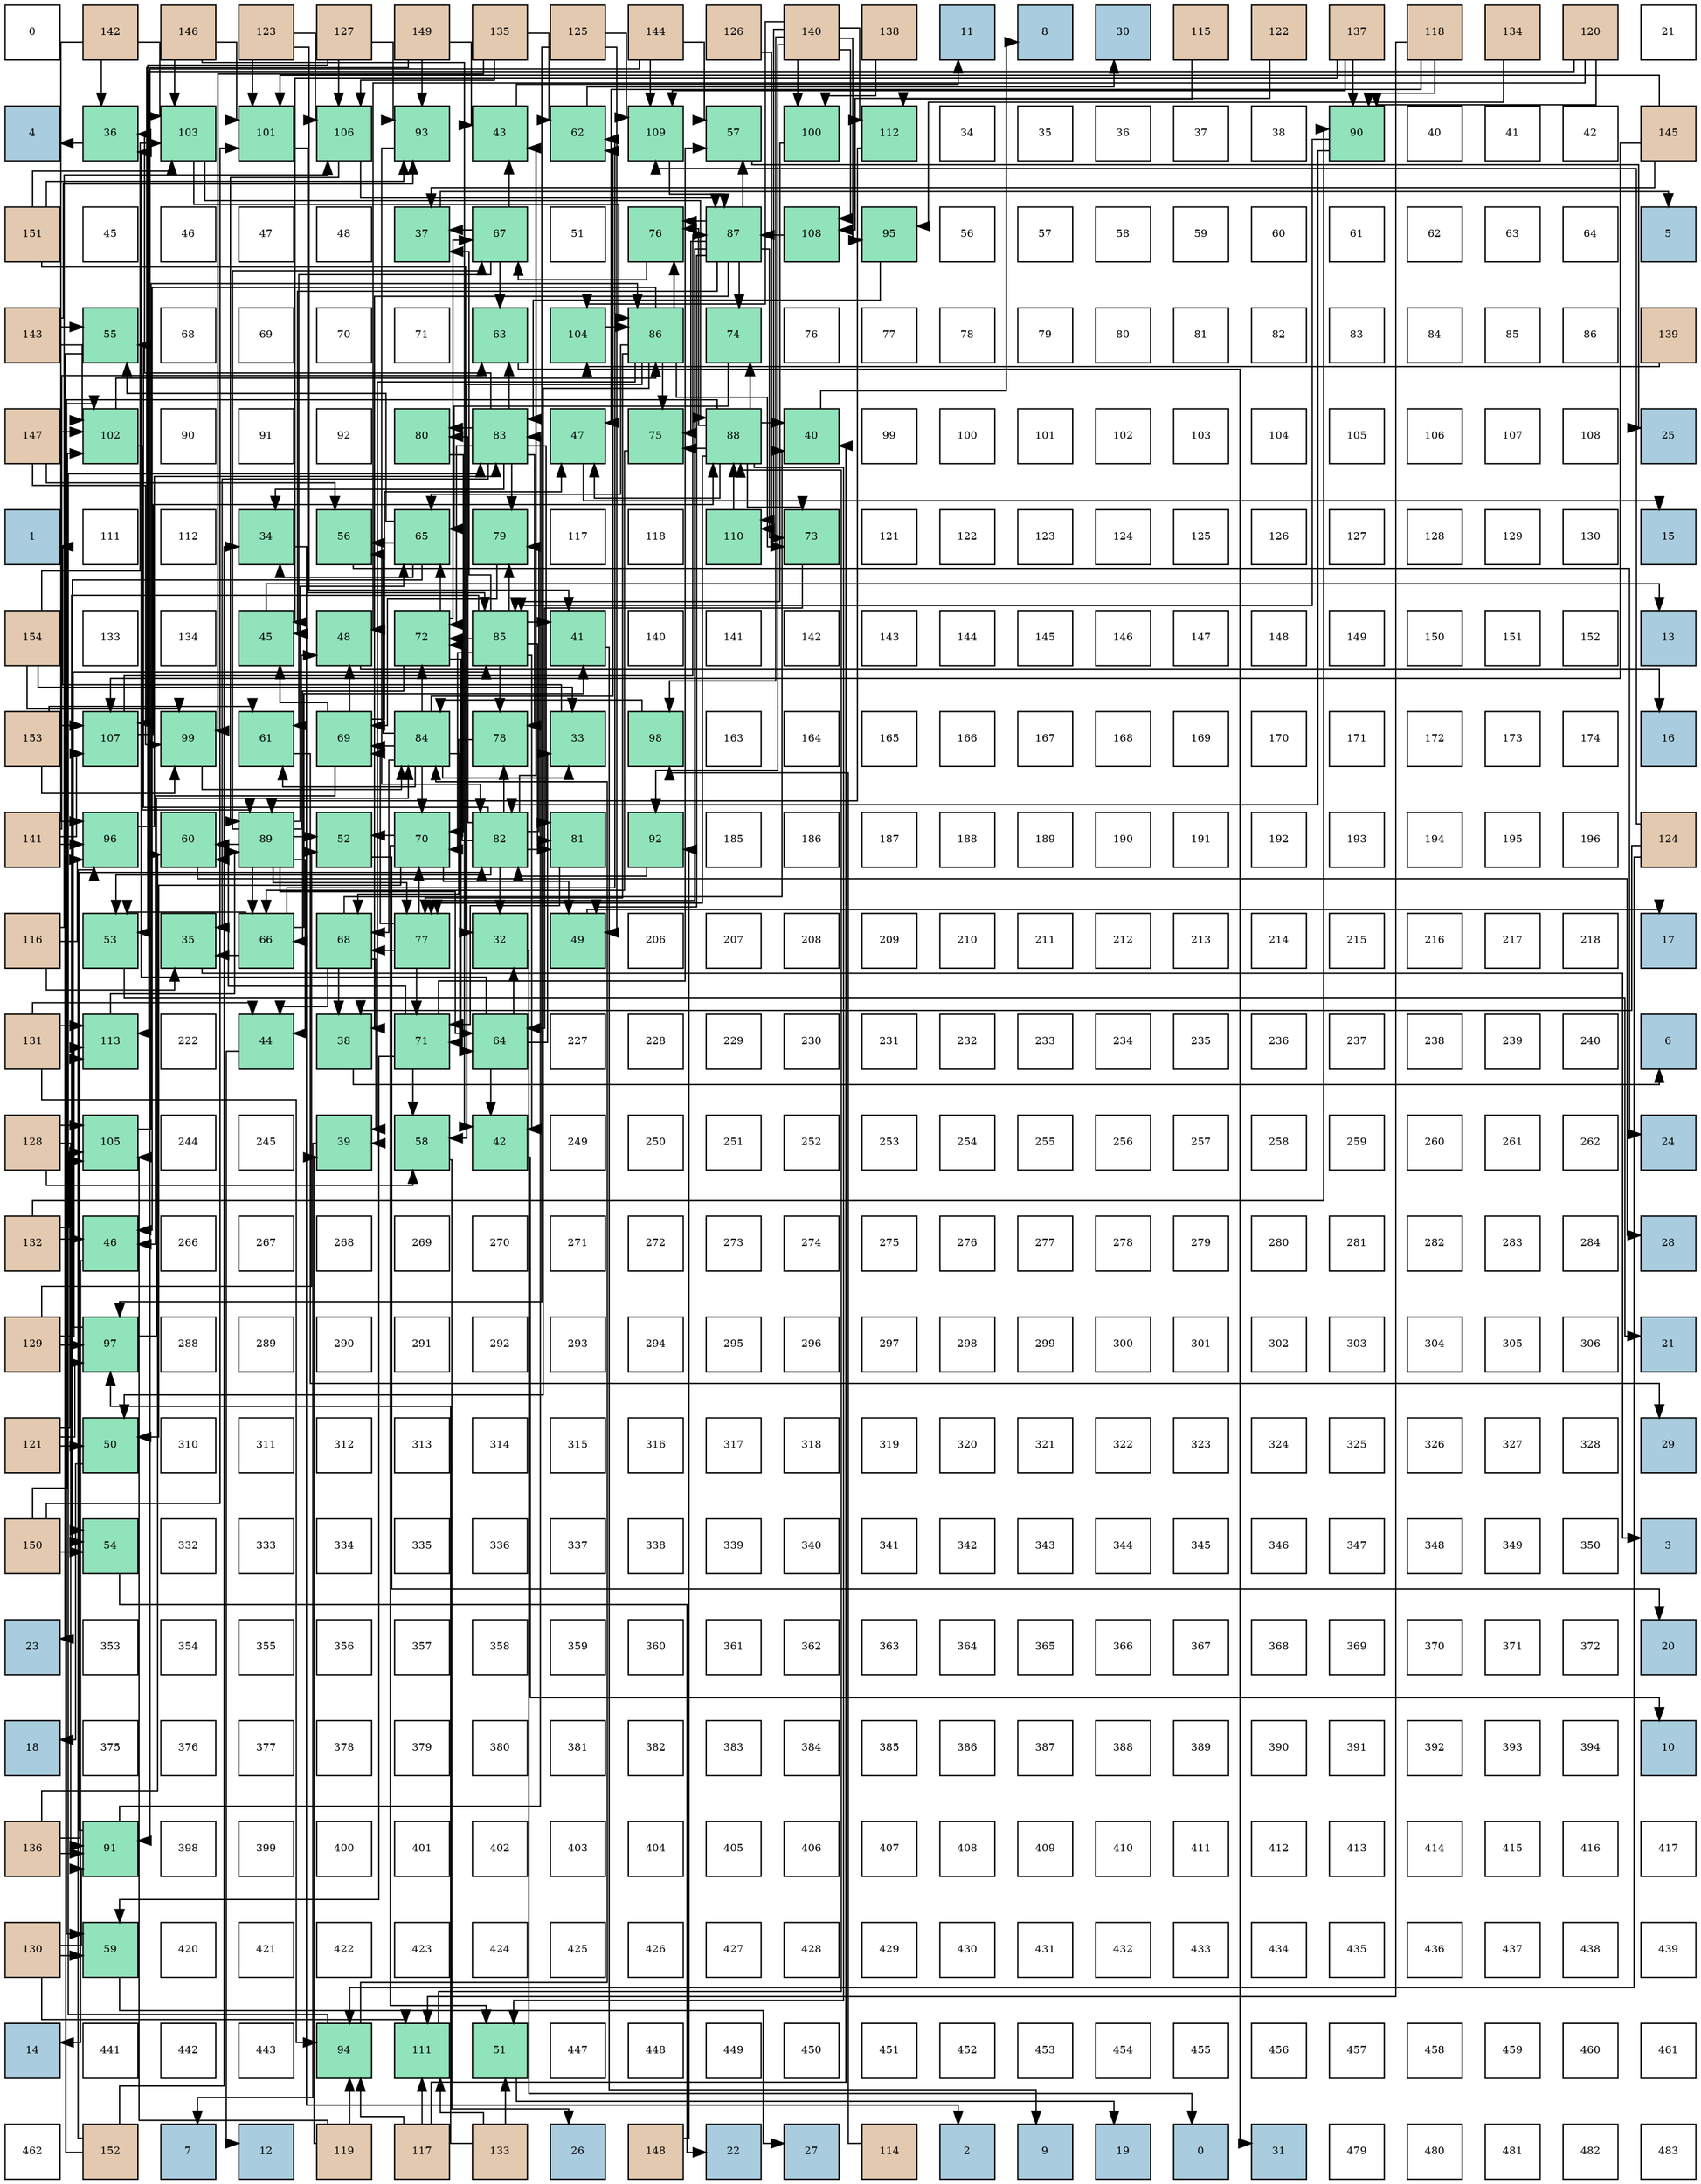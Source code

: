 digraph layout{
 rankdir=TB;
 splines=ortho;
 node [style=filled shape=square fixedsize=true width=0.6];
0[label="0", fontsize=8, fillcolor="#ffffff"];
1[label="142", fontsize=8, fillcolor="#e3c9af"];
2[label="146", fontsize=8, fillcolor="#e3c9af"];
3[label="123", fontsize=8, fillcolor="#e3c9af"];
4[label="127", fontsize=8, fillcolor="#e3c9af"];
5[label="149", fontsize=8, fillcolor="#e3c9af"];
6[label="135", fontsize=8, fillcolor="#e3c9af"];
7[label="125", fontsize=8, fillcolor="#e3c9af"];
8[label="144", fontsize=8, fillcolor="#e3c9af"];
9[label="126", fontsize=8, fillcolor="#e3c9af"];
10[label="140", fontsize=8, fillcolor="#e3c9af"];
11[label="138", fontsize=8, fillcolor="#e3c9af"];
12[label="11", fontsize=8, fillcolor="#a9ccde"];
13[label="8", fontsize=8, fillcolor="#a9ccde"];
14[label="30", fontsize=8, fillcolor="#a9ccde"];
15[label="115", fontsize=8, fillcolor="#e3c9af"];
16[label="122", fontsize=8, fillcolor="#e3c9af"];
17[label="137", fontsize=8, fillcolor="#e3c9af"];
18[label="118", fontsize=8, fillcolor="#e3c9af"];
19[label="134", fontsize=8, fillcolor="#e3c9af"];
20[label="120", fontsize=8, fillcolor="#e3c9af"];
21[label="21", fontsize=8, fillcolor="#ffffff"];
22[label="4", fontsize=8, fillcolor="#a9ccde"];
23[label="36", fontsize=8, fillcolor="#91e3bb"];
24[label="103", fontsize=8, fillcolor="#91e3bb"];
25[label="101", fontsize=8, fillcolor="#91e3bb"];
26[label="106", fontsize=8, fillcolor="#91e3bb"];
27[label="93", fontsize=8, fillcolor="#91e3bb"];
28[label="43", fontsize=8, fillcolor="#91e3bb"];
29[label="62", fontsize=8, fillcolor="#91e3bb"];
30[label="109", fontsize=8, fillcolor="#91e3bb"];
31[label="57", fontsize=8, fillcolor="#91e3bb"];
32[label="100", fontsize=8, fillcolor="#91e3bb"];
33[label="112", fontsize=8, fillcolor="#91e3bb"];
34[label="34", fontsize=8, fillcolor="#ffffff"];
35[label="35", fontsize=8, fillcolor="#ffffff"];
36[label="36", fontsize=8, fillcolor="#ffffff"];
37[label="37", fontsize=8, fillcolor="#ffffff"];
38[label="38", fontsize=8, fillcolor="#ffffff"];
39[label="90", fontsize=8, fillcolor="#91e3bb"];
40[label="40", fontsize=8, fillcolor="#ffffff"];
41[label="41", fontsize=8, fillcolor="#ffffff"];
42[label="42", fontsize=8, fillcolor="#ffffff"];
43[label="145", fontsize=8, fillcolor="#e3c9af"];
44[label="151", fontsize=8, fillcolor="#e3c9af"];
45[label="45", fontsize=8, fillcolor="#ffffff"];
46[label="46", fontsize=8, fillcolor="#ffffff"];
47[label="47", fontsize=8, fillcolor="#ffffff"];
48[label="48", fontsize=8, fillcolor="#ffffff"];
49[label="37", fontsize=8, fillcolor="#91e3bb"];
50[label="67", fontsize=8, fillcolor="#91e3bb"];
51[label="51", fontsize=8, fillcolor="#ffffff"];
52[label="76", fontsize=8, fillcolor="#91e3bb"];
53[label="87", fontsize=8, fillcolor="#91e3bb"];
54[label="108", fontsize=8, fillcolor="#91e3bb"];
55[label="95", fontsize=8, fillcolor="#91e3bb"];
56[label="56", fontsize=8, fillcolor="#ffffff"];
57[label="57", fontsize=8, fillcolor="#ffffff"];
58[label="58", fontsize=8, fillcolor="#ffffff"];
59[label="59", fontsize=8, fillcolor="#ffffff"];
60[label="60", fontsize=8, fillcolor="#ffffff"];
61[label="61", fontsize=8, fillcolor="#ffffff"];
62[label="62", fontsize=8, fillcolor="#ffffff"];
63[label="63", fontsize=8, fillcolor="#ffffff"];
64[label="64", fontsize=8, fillcolor="#ffffff"];
65[label="5", fontsize=8, fillcolor="#a9ccde"];
66[label="143", fontsize=8, fillcolor="#e3c9af"];
67[label="55", fontsize=8, fillcolor="#91e3bb"];
68[label="68", fontsize=8, fillcolor="#ffffff"];
69[label="69", fontsize=8, fillcolor="#ffffff"];
70[label="70", fontsize=8, fillcolor="#ffffff"];
71[label="71", fontsize=8, fillcolor="#ffffff"];
72[label="63", fontsize=8, fillcolor="#91e3bb"];
73[label="104", fontsize=8, fillcolor="#91e3bb"];
74[label="86", fontsize=8, fillcolor="#91e3bb"];
75[label="74", fontsize=8, fillcolor="#91e3bb"];
76[label="76", fontsize=8, fillcolor="#ffffff"];
77[label="77", fontsize=8, fillcolor="#ffffff"];
78[label="78", fontsize=8, fillcolor="#ffffff"];
79[label="79", fontsize=8, fillcolor="#ffffff"];
80[label="80", fontsize=8, fillcolor="#ffffff"];
81[label="81", fontsize=8, fillcolor="#ffffff"];
82[label="82", fontsize=8, fillcolor="#ffffff"];
83[label="83", fontsize=8, fillcolor="#ffffff"];
84[label="84", fontsize=8, fillcolor="#ffffff"];
85[label="85", fontsize=8, fillcolor="#ffffff"];
86[label="86", fontsize=8, fillcolor="#ffffff"];
87[label="139", fontsize=8, fillcolor="#e3c9af"];
88[label="147", fontsize=8, fillcolor="#e3c9af"];
89[label="102", fontsize=8, fillcolor="#91e3bb"];
90[label="90", fontsize=8, fillcolor="#ffffff"];
91[label="91", fontsize=8, fillcolor="#ffffff"];
92[label="92", fontsize=8, fillcolor="#ffffff"];
93[label="80", fontsize=8, fillcolor="#91e3bb"];
94[label="83", fontsize=8, fillcolor="#91e3bb"];
95[label="47", fontsize=8, fillcolor="#91e3bb"];
96[label="75", fontsize=8, fillcolor="#91e3bb"];
97[label="88", fontsize=8, fillcolor="#91e3bb"];
98[label="40", fontsize=8, fillcolor="#91e3bb"];
99[label="99", fontsize=8, fillcolor="#ffffff"];
100[label="100", fontsize=8, fillcolor="#ffffff"];
101[label="101", fontsize=8, fillcolor="#ffffff"];
102[label="102", fontsize=8, fillcolor="#ffffff"];
103[label="103", fontsize=8, fillcolor="#ffffff"];
104[label="104", fontsize=8, fillcolor="#ffffff"];
105[label="105", fontsize=8, fillcolor="#ffffff"];
106[label="106", fontsize=8, fillcolor="#ffffff"];
107[label="107", fontsize=8, fillcolor="#ffffff"];
108[label="108", fontsize=8, fillcolor="#ffffff"];
109[label="25", fontsize=8, fillcolor="#a9ccde"];
110[label="1", fontsize=8, fillcolor="#a9ccde"];
111[label="111", fontsize=8, fillcolor="#ffffff"];
112[label="112", fontsize=8, fillcolor="#ffffff"];
113[label="34", fontsize=8, fillcolor="#91e3bb"];
114[label="56", fontsize=8, fillcolor="#91e3bb"];
115[label="65", fontsize=8, fillcolor="#91e3bb"];
116[label="79", fontsize=8, fillcolor="#91e3bb"];
117[label="117", fontsize=8, fillcolor="#ffffff"];
118[label="118", fontsize=8, fillcolor="#ffffff"];
119[label="110", fontsize=8, fillcolor="#91e3bb"];
120[label="73", fontsize=8, fillcolor="#91e3bb"];
121[label="121", fontsize=8, fillcolor="#ffffff"];
122[label="122", fontsize=8, fillcolor="#ffffff"];
123[label="123", fontsize=8, fillcolor="#ffffff"];
124[label="124", fontsize=8, fillcolor="#ffffff"];
125[label="125", fontsize=8, fillcolor="#ffffff"];
126[label="126", fontsize=8, fillcolor="#ffffff"];
127[label="127", fontsize=8, fillcolor="#ffffff"];
128[label="128", fontsize=8, fillcolor="#ffffff"];
129[label="129", fontsize=8, fillcolor="#ffffff"];
130[label="130", fontsize=8, fillcolor="#ffffff"];
131[label="15", fontsize=8, fillcolor="#a9ccde"];
132[label="154", fontsize=8, fillcolor="#e3c9af"];
133[label="133", fontsize=8, fillcolor="#ffffff"];
134[label="134", fontsize=8, fillcolor="#ffffff"];
135[label="45", fontsize=8, fillcolor="#91e3bb"];
136[label="48", fontsize=8, fillcolor="#91e3bb"];
137[label="72", fontsize=8, fillcolor="#91e3bb"];
138[label="85", fontsize=8, fillcolor="#91e3bb"];
139[label="41", fontsize=8, fillcolor="#91e3bb"];
140[label="140", fontsize=8, fillcolor="#ffffff"];
141[label="141", fontsize=8, fillcolor="#ffffff"];
142[label="142", fontsize=8, fillcolor="#ffffff"];
143[label="143", fontsize=8, fillcolor="#ffffff"];
144[label="144", fontsize=8, fillcolor="#ffffff"];
145[label="145", fontsize=8, fillcolor="#ffffff"];
146[label="146", fontsize=8, fillcolor="#ffffff"];
147[label="147", fontsize=8, fillcolor="#ffffff"];
148[label="148", fontsize=8, fillcolor="#ffffff"];
149[label="149", fontsize=8, fillcolor="#ffffff"];
150[label="150", fontsize=8, fillcolor="#ffffff"];
151[label="151", fontsize=8, fillcolor="#ffffff"];
152[label="152", fontsize=8, fillcolor="#ffffff"];
153[label="13", fontsize=8, fillcolor="#a9ccde"];
154[label="153", fontsize=8, fillcolor="#e3c9af"];
155[label="107", fontsize=8, fillcolor="#91e3bb"];
156[label="99", fontsize=8, fillcolor="#91e3bb"];
157[label="61", fontsize=8, fillcolor="#91e3bb"];
158[label="69", fontsize=8, fillcolor="#91e3bb"];
159[label="84", fontsize=8, fillcolor="#91e3bb"];
160[label="78", fontsize=8, fillcolor="#91e3bb"];
161[label="33", fontsize=8, fillcolor="#91e3bb"];
162[label="98", fontsize=8, fillcolor="#91e3bb"];
163[label="163", fontsize=8, fillcolor="#ffffff"];
164[label="164", fontsize=8, fillcolor="#ffffff"];
165[label="165", fontsize=8, fillcolor="#ffffff"];
166[label="166", fontsize=8, fillcolor="#ffffff"];
167[label="167", fontsize=8, fillcolor="#ffffff"];
168[label="168", fontsize=8, fillcolor="#ffffff"];
169[label="169", fontsize=8, fillcolor="#ffffff"];
170[label="170", fontsize=8, fillcolor="#ffffff"];
171[label="171", fontsize=8, fillcolor="#ffffff"];
172[label="172", fontsize=8, fillcolor="#ffffff"];
173[label="173", fontsize=8, fillcolor="#ffffff"];
174[label="174", fontsize=8, fillcolor="#ffffff"];
175[label="16", fontsize=8, fillcolor="#a9ccde"];
176[label="141", fontsize=8, fillcolor="#e3c9af"];
177[label="96", fontsize=8, fillcolor="#91e3bb"];
178[label="60", fontsize=8, fillcolor="#91e3bb"];
179[label="89", fontsize=8, fillcolor="#91e3bb"];
180[label="52", fontsize=8, fillcolor="#91e3bb"];
181[label="70", fontsize=8, fillcolor="#91e3bb"];
182[label="82", fontsize=8, fillcolor="#91e3bb"];
183[label="81", fontsize=8, fillcolor="#91e3bb"];
184[label="92", fontsize=8, fillcolor="#91e3bb"];
185[label="185", fontsize=8, fillcolor="#ffffff"];
186[label="186", fontsize=8, fillcolor="#ffffff"];
187[label="187", fontsize=8, fillcolor="#ffffff"];
188[label="188", fontsize=8, fillcolor="#ffffff"];
189[label="189", fontsize=8, fillcolor="#ffffff"];
190[label="190", fontsize=8, fillcolor="#ffffff"];
191[label="191", fontsize=8, fillcolor="#ffffff"];
192[label="192", fontsize=8, fillcolor="#ffffff"];
193[label="193", fontsize=8, fillcolor="#ffffff"];
194[label="194", fontsize=8, fillcolor="#ffffff"];
195[label="195", fontsize=8, fillcolor="#ffffff"];
196[label="196", fontsize=8, fillcolor="#ffffff"];
197[label="124", fontsize=8, fillcolor="#e3c9af"];
198[label="116", fontsize=8, fillcolor="#e3c9af"];
199[label="53", fontsize=8, fillcolor="#91e3bb"];
200[label="35", fontsize=8, fillcolor="#91e3bb"];
201[label="66", fontsize=8, fillcolor="#91e3bb"];
202[label="68", fontsize=8, fillcolor="#91e3bb"];
203[label="77", fontsize=8, fillcolor="#91e3bb"];
204[label="32", fontsize=8, fillcolor="#91e3bb"];
205[label="49", fontsize=8, fillcolor="#91e3bb"];
206[label="206", fontsize=8, fillcolor="#ffffff"];
207[label="207", fontsize=8, fillcolor="#ffffff"];
208[label="208", fontsize=8, fillcolor="#ffffff"];
209[label="209", fontsize=8, fillcolor="#ffffff"];
210[label="210", fontsize=8, fillcolor="#ffffff"];
211[label="211", fontsize=8, fillcolor="#ffffff"];
212[label="212", fontsize=8, fillcolor="#ffffff"];
213[label="213", fontsize=8, fillcolor="#ffffff"];
214[label="214", fontsize=8, fillcolor="#ffffff"];
215[label="215", fontsize=8, fillcolor="#ffffff"];
216[label="216", fontsize=8, fillcolor="#ffffff"];
217[label="217", fontsize=8, fillcolor="#ffffff"];
218[label="218", fontsize=8, fillcolor="#ffffff"];
219[label="17", fontsize=8, fillcolor="#a9ccde"];
220[label="131", fontsize=8, fillcolor="#e3c9af"];
221[label="113", fontsize=8, fillcolor="#91e3bb"];
222[label="222", fontsize=8, fillcolor="#ffffff"];
223[label="44", fontsize=8, fillcolor="#91e3bb"];
224[label="38", fontsize=8, fillcolor="#91e3bb"];
225[label="71", fontsize=8, fillcolor="#91e3bb"];
226[label="64", fontsize=8, fillcolor="#91e3bb"];
227[label="227", fontsize=8, fillcolor="#ffffff"];
228[label="228", fontsize=8, fillcolor="#ffffff"];
229[label="229", fontsize=8, fillcolor="#ffffff"];
230[label="230", fontsize=8, fillcolor="#ffffff"];
231[label="231", fontsize=8, fillcolor="#ffffff"];
232[label="232", fontsize=8, fillcolor="#ffffff"];
233[label="233", fontsize=8, fillcolor="#ffffff"];
234[label="234", fontsize=8, fillcolor="#ffffff"];
235[label="235", fontsize=8, fillcolor="#ffffff"];
236[label="236", fontsize=8, fillcolor="#ffffff"];
237[label="237", fontsize=8, fillcolor="#ffffff"];
238[label="238", fontsize=8, fillcolor="#ffffff"];
239[label="239", fontsize=8, fillcolor="#ffffff"];
240[label="240", fontsize=8, fillcolor="#ffffff"];
241[label="6", fontsize=8, fillcolor="#a9ccde"];
242[label="128", fontsize=8, fillcolor="#e3c9af"];
243[label="105", fontsize=8, fillcolor="#91e3bb"];
244[label="244", fontsize=8, fillcolor="#ffffff"];
245[label="245", fontsize=8, fillcolor="#ffffff"];
246[label="39", fontsize=8, fillcolor="#91e3bb"];
247[label="58", fontsize=8, fillcolor="#91e3bb"];
248[label="42", fontsize=8, fillcolor="#91e3bb"];
249[label="249", fontsize=8, fillcolor="#ffffff"];
250[label="250", fontsize=8, fillcolor="#ffffff"];
251[label="251", fontsize=8, fillcolor="#ffffff"];
252[label="252", fontsize=8, fillcolor="#ffffff"];
253[label="253", fontsize=8, fillcolor="#ffffff"];
254[label="254", fontsize=8, fillcolor="#ffffff"];
255[label="255", fontsize=8, fillcolor="#ffffff"];
256[label="256", fontsize=8, fillcolor="#ffffff"];
257[label="257", fontsize=8, fillcolor="#ffffff"];
258[label="258", fontsize=8, fillcolor="#ffffff"];
259[label="259", fontsize=8, fillcolor="#ffffff"];
260[label="260", fontsize=8, fillcolor="#ffffff"];
261[label="261", fontsize=8, fillcolor="#ffffff"];
262[label="262", fontsize=8, fillcolor="#ffffff"];
263[label="24", fontsize=8, fillcolor="#a9ccde"];
264[label="132", fontsize=8, fillcolor="#e3c9af"];
265[label="46", fontsize=8, fillcolor="#91e3bb"];
266[label="266", fontsize=8, fillcolor="#ffffff"];
267[label="267", fontsize=8, fillcolor="#ffffff"];
268[label="268", fontsize=8, fillcolor="#ffffff"];
269[label="269", fontsize=8, fillcolor="#ffffff"];
270[label="270", fontsize=8, fillcolor="#ffffff"];
271[label="271", fontsize=8, fillcolor="#ffffff"];
272[label="272", fontsize=8, fillcolor="#ffffff"];
273[label="273", fontsize=8, fillcolor="#ffffff"];
274[label="274", fontsize=8, fillcolor="#ffffff"];
275[label="275", fontsize=8, fillcolor="#ffffff"];
276[label="276", fontsize=8, fillcolor="#ffffff"];
277[label="277", fontsize=8, fillcolor="#ffffff"];
278[label="278", fontsize=8, fillcolor="#ffffff"];
279[label="279", fontsize=8, fillcolor="#ffffff"];
280[label="280", fontsize=8, fillcolor="#ffffff"];
281[label="281", fontsize=8, fillcolor="#ffffff"];
282[label="282", fontsize=8, fillcolor="#ffffff"];
283[label="283", fontsize=8, fillcolor="#ffffff"];
284[label="284", fontsize=8, fillcolor="#ffffff"];
285[label="28", fontsize=8, fillcolor="#a9ccde"];
286[label="129", fontsize=8, fillcolor="#e3c9af"];
287[label="97", fontsize=8, fillcolor="#91e3bb"];
288[label="288", fontsize=8, fillcolor="#ffffff"];
289[label="289", fontsize=8, fillcolor="#ffffff"];
290[label="290", fontsize=8, fillcolor="#ffffff"];
291[label="291", fontsize=8, fillcolor="#ffffff"];
292[label="292", fontsize=8, fillcolor="#ffffff"];
293[label="293", fontsize=8, fillcolor="#ffffff"];
294[label="294", fontsize=8, fillcolor="#ffffff"];
295[label="295", fontsize=8, fillcolor="#ffffff"];
296[label="296", fontsize=8, fillcolor="#ffffff"];
297[label="297", fontsize=8, fillcolor="#ffffff"];
298[label="298", fontsize=8, fillcolor="#ffffff"];
299[label="299", fontsize=8, fillcolor="#ffffff"];
300[label="300", fontsize=8, fillcolor="#ffffff"];
301[label="301", fontsize=8, fillcolor="#ffffff"];
302[label="302", fontsize=8, fillcolor="#ffffff"];
303[label="303", fontsize=8, fillcolor="#ffffff"];
304[label="304", fontsize=8, fillcolor="#ffffff"];
305[label="305", fontsize=8, fillcolor="#ffffff"];
306[label="306", fontsize=8, fillcolor="#ffffff"];
307[label="21", fontsize=8, fillcolor="#a9ccde"];
308[label="121", fontsize=8, fillcolor="#e3c9af"];
309[label="50", fontsize=8, fillcolor="#91e3bb"];
310[label="310", fontsize=8, fillcolor="#ffffff"];
311[label="311", fontsize=8, fillcolor="#ffffff"];
312[label="312", fontsize=8, fillcolor="#ffffff"];
313[label="313", fontsize=8, fillcolor="#ffffff"];
314[label="314", fontsize=8, fillcolor="#ffffff"];
315[label="315", fontsize=8, fillcolor="#ffffff"];
316[label="316", fontsize=8, fillcolor="#ffffff"];
317[label="317", fontsize=8, fillcolor="#ffffff"];
318[label="318", fontsize=8, fillcolor="#ffffff"];
319[label="319", fontsize=8, fillcolor="#ffffff"];
320[label="320", fontsize=8, fillcolor="#ffffff"];
321[label="321", fontsize=8, fillcolor="#ffffff"];
322[label="322", fontsize=8, fillcolor="#ffffff"];
323[label="323", fontsize=8, fillcolor="#ffffff"];
324[label="324", fontsize=8, fillcolor="#ffffff"];
325[label="325", fontsize=8, fillcolor="#ffffff"];
326[label="326", fontsize=8, fillcolor="#ffffff"];
327[label="327", fontsize=8, fillcolor="#ffffff"];
328[label="328", fontsize=8, fillcolor="#ffffff"];
329[label="29", fontsize=8, fillcolor="#a9ccde"];
330[label="150", fontsize=8, fillcolor="#e3c9af"];
331[label="54", fontsize=8, fillcolor="#91e3bb"];
332[label="332", fontsize=8, fillcolor="#ffffff"];
333[label="333", fontsize=8, fillcolor="#ffffff"];
334[label="334", fontsize=8, fillcolor="#ffffff"];
335[label="335", fontsize=8, fillcolor="#ffffff"];
336[label="336", fontsize=8, fillcolor="#ffffff"];
337[label="337", fontsize=8, fillcolor="#ffffff"];
338[label="338", fontsize=8, fillcolor="#ffffff"];
339[label="339", fontsize=8, fillcolor="#ffffff"];
340[label="340", fontsize=8, fillcolor="#ffffff"];
341[label="341", fontsize=8, fillcolor="#ffffff"];
342[label="342", fontsize=8, fillcolor="#ffffff"];
343[label="343", fontsize=8, fillcolor="#ffffff"];
344[label="344", fontsize=8, fillcolor="#ffffff"];
345[label="345", fontsize=8, fillcolor="#ffffff"];
346[label="346", fontsize=8, fillcolor="#ffffff"];
347[label="347", fontsize=8, fillcolor="#ffffff"];
348[label="348", fontsize=8, fillcolor="#ffffff"];
349[label="349", fontsize=8, fillcolor="#ffffff"];
350[label="350", fontsize=8, fillcolor="#ffffff"];
351[label="3", fontsize=8, fillcolor="#a9ccde"];
352[label="23", fontsize=8, fillcolor="#a9ccde"];
353[label="353", fontsize=8, fillcolor="#ffffff"];
354[label="354", fontsize=8, fillcolor="#ffffff"];
355[label="355", fontsize=8, fillcolor="#ffffff"];
356[label="356", fontsize=8, fillcolor="#ffffff"];
357[label="357", fontsize=8, fillcolor="#ffffff"];
358[label="358", fontsize=8, fillcolor="#ffffff"];
359[label="359", fontsize=8, fillcolor="#ffffff"];
360[label="360", fontsize=8, fillcolor="#ffffff"];
361[label="361", fontsize=8, fillcolor="#ffffff"];
362[label="362", fontsize=8, fillcolor="#ffffff"];
363[label="363", fontsize=8, fillcolor="#ffffff"];
364[label="364", fontsize=8, fillcolor="#ffffff"];
365[label="365", fontsize=8, fillcolor="#ffffff"];
366[label="366", fontsize=8, fillcolor="#ffffff"];
367[label="367", fontsize=8, fillcolor="#ffffff"];
368[label="368", fontsize=8, fillcolor="#ffffff"];
369[label="369", fontsize=8, fillcolor="#ffffff"];
370[label="370", fontsize=8, fillcolor="#ffffff"];
371[label="371", fontsize=8, fillcolor="#ffffff"];
372[label="372", fontsize=8, fillcolor="#ffffff"];
373[label="20", fontsize=8, fillcolor="#a9ccde"];
374[label="18", fontsize=8, fillcolor="#a9ccde"];
375[label="375", fontsize=8, fillcolor="#ffffff"];
376[label="376", fontsize=8, fillcolor="#ffffff"];
377[label="377", fontsize=8, fillcolor="#ffffff"];
378[label="378", fontsize=8, fillcolor="#ffffff"];
379[label="379", fontsize=8, fillcolor="#ffffff"];
380[label="380", fontsize=8, fillcolor="#ffffff"];
381[label="381", fontsize=8, fillcolor="#ffffff"];
382[label="382", fontsize=8, fillcolor="#ffffff"];
383[label="383", fontsize=8, fillcolor="#ffffff"];
384[label="384", fontsize=8, fillcolor="#ffffff"];
385[label="385", fontsize=8, fillcolor="#ffffff"];
386[label="386", fontsize=8, fillcolor="#ffffff"];
387[label="387", fontsize=8, fillcolor="#ffffff"];
388[label="388", fontsize=8, fillcolor="#ffffff"];
389[label="389", fontsize=8, fillcolor="#ffffff"];
390[label="390", fontsize=8, fillcolor="#ffffff"];
391[label="391", fontsize=8, fillcolor="#ffffff"];
392[label="392", fontsize=8, fillcolor="#ffffff"];
393[label="393", fontsize=8, fillcolor="#ffffff"];
394[label="394", fontsize=8, fillcolor="#ffffff"];
395[label="10", fontsize=8, fillcolor="#a9ccde"];
396[label="136", fontsize=8, fillcolor="#e3c9af"];
397[label="91", fontsize=8, fillcolor="#91e3bb"];
398[label="398", fontsize=8, fillcolor="#ffffff"];
399[label="399", fontsize=8, fillcolor="#ffffff"];
400[label="400", fontsize=8, fillcolor="#ffffff"];
401[label="401", fontsize=8, fillcolor="#ffffff"];
402[label="402", fontsize=8, fillcolor="#ffffff"];
403[label="403", fontsize=8, fillcolor="#ffffff"];
404[label="404", fontsize=8, fillcolor="#ffffff"];
405[label="405", fontsize=8, fillcolor="#ffffff"];
406[label="406", fontsize=8, fillcolor="#ffffff"];
407[label="407", fontsize=8, fillcolor="#ffffff"];
408[label="408", fontsize=8, fillcolor="#ffffff"];
409[label="409", fontsize=8, fillcolor="#ffffff"];
410[label="410", fontsize=8, fillcolor="#ffffff"];
411[label="411", fontsize=8, fillcolor="#ffffff"];
412[label="412", fontsize=8, fillcolor="#ffffff"];
413[label="413", fontsize=8, fillcolor="#ffffff"];
414[label="414", fontsize=8, fillcolor="#ffffff"];
415[label="415", fontsize=8, fillcolor="#ffffff"];
416[label="416", fontsize=8, fillcolor="#ffffff"];
417[label="417", fontsize=8, fillcolor="#ffffff"];
418[label="130", fontsize=8, fillcolor="#e3c9af"];
419[label="59", fontsize=8, fillcolor="#91e3bb"];
420[label="420", fontsize=8, fillcolor="#ffffff"];
421[label="421", fontsize=8, fillcolor="#ffffff"];
422[label="422", fontsize=8, fillcolor="#ffffff"];
423[label="423", fontsize=8, fillcolor="#ffffff"];
424[label="424", fontsize=8, fillcolor="#ffffff"];
425[label="425", fontsize=8, fillcolor="#ffffff"];
426[label="426", fontsize=8, fillcolor="#ffffff"];
427[label="427", fontsize=8, fillcolor="#ffffff"];
428[label="428", fontsize=8, fillcolor="#ffffff"];
429[label="429", fontsize=8, fillcolor="#ffffff"];
430[label="430", fontsize=8, fillcolor="#ffffff"];
431[label="431", fontsize=8, fillcolor="#ffffff"];
432[label="432", fontsize=8, fillcolor="#ffffff"];
433[label="433", fontsize=8, fillcolor="#ffffff"];
434[label="434", fontsize=8, fillcolor="#ffffff"];
435[label="435", fontsize=8, fillcolor="#ffffff"];
436[label="436", fontsize=8, fillcolor="#ffffff"];
437[label="437", fontsize=8, fillcolor="#ffffff"];
438[label="438", fontsize=8, fillcolor="#ffffff"];
439[label="439", fontsize=8, fillcolor="#ffffff"];
440[label="14", fontsize=8, fillcolor="#a9ccde"];
441[label="441", fontsize=8, fillcolor="#ffffff"];
442[label="442", fontsize=8, fillcolor="#ffffff"];
443[label="443", fontsize=8, fillcolor="#ffffff"];
444[label="94", fontsize=8, fillcolor="#91e3bb"];
445[label="111", fontsize=8, fillcolor="#91e3bb"];
446[label="51", fontsize=8, fillcolor="#91e3bb"];
447[label="447", fontsize=8, fillcolor="#ffffff"];
448[label="448", fontsize=8, fillcolor="#ffffff"];
449[label="449", fontsize=8, fillcolor="#ffffff"];
450[label="450", fontsize=8, fillcolor="#ffffff"];
451[label="451", fontsize=8, fillcolor="#ffffff"];
452[label="452", fontsize=8, fillcolor="#ffffff"];
453[label="453", fontsize=8, fillcolor="#ffffff"];
454[label="454", fontsize=8, fillcolor="#ffffff"];
455[label="455", fontsize=8, fillcolor="#ffffff"];
456[label="456", fontsize=8, fillcolor="#ffffff"];
457[label="457", fontsize=8, fillcolor="#ffffff"];
458[label="458", fontsize=8, fillcolor="#ffffff"];
459[label="459", fontsize=8, fillcolor="#ffffff"];
460[label="460", fontsize=8, fillcolor="#ffffff"];
461[label="461", fontsize=8, fillcolor="#ffffff"];
462[label="462", fontsize=8, fillcolor="#ffffff"];
463[label="152", fontsize=8, fillcolor="#e3c9af"];
464[label="7", fontsize=8, fillcolor="#a9ccde"];
465[label="12", fontsize=8, fillcolor="#a9ccde"];
466[label="119", fontsize=8, fillcolor="#e3c9af"];
467[label="117", fontsize=8, fillcolor="#e3c9af"];
468[label="133", fontsize=8, fillcolor="#e3c9af"];
469[label="26", fontsize=8, fillcolor="#a9ccde"];
470[label="148", fontsize=8, fillcolor="#e3c9af"];
471[label="22", fontsize=8, fillcolor="#a9ccde"];
472[label="27", fontsize=8, fillcolor="#a9ccde"];
473[label="114", fontsize=8, fillcolor="#e3c9af"];
474[label="2", fontsize=8, fillcolor="#a9ccde"];
475[label="9", fontsize=8, fillcolor="#a9ccde"];
476[label="19", fontsize=8, fillcolor="#a9ccde"];
477[label="0", fontsize=8, fillcolor="#a9ccde"];
478[label="31", fontsize=8, fillcolor="#a9ccde"];
479[label="479", fontsize=8, fillcolor="#ffffff"];
480[label="480", fontsize=8, fillcolor="#ffffff"];
481[label="481", fontsize=8, fillcolor="#ffffff"];
482[label="482", fontsize=8, fillcolor="#ffffff"];
483[label="483", fontsize=8, fillcolor="#ffffff"];
edge [constraint=false, style=vis];204 -> 477;
161 -> 110;
113 -> 474;
200 -> 351;
23 -> 22;
49 -> 65;
224 -> 241;
246 -> 464;
98 -> 13;
139 -> 475;
248 -> 395;
28 -> 12;
223 -> 465;
135 -> 153;
265 -> 440;
95 -> 131;
136 -> 175;
205 -> 219;
309 -> 374;
446 -> 476;
180 -> 373;
199 -> 307;
331 -> 471;
67 -> 352;
114 -> 263;
31 -> 109;
247 -> 469;
419 -> 472;
178 -> 285;
157 -> 329;
29 -> 14;
72 -> 478;
226 -> 204;
226 -> 161;
226 -> 23;
226 -> 248;
115 -> 113;
115 -> 331;
115 -> 67;
115 -> 114;
201 -> 200;
201 -> 139;
201 -> 199;
201 -> 29;
50 -> 49;
50 -> 28;
50 -> 157;
50 -> 72;
202 -> 224;
202 -> 246;
202 -> 98;
202 -> 223;
158 -> 135;
158 -> 265;
158 -> 95;
158 -> 136;
181 -> 205;
181 -> 309;
181 -> 446;
181 -> 180;
225 -> 31;
225 -> 247;
225 -> 419;
225 -> 178;
137 -> 226;
137 -> 115;
137 -> 201;
137 -> 50;
120 -> 226;
75 -> 115;
96 -> 201;
52 -> 50;
203 -> 202;
203 -> 158;
203 -> 181;
203 -> 225;
160 -> 202;
116 -> 158;
93 -> 181;
183 -> 225;
182 -> 204;
182 -> 28;
182 -> 199;
182 -> 67;
182 -> 137;
182 -> 160;
182 -> 116;
182 -> 93;
182 -> 183;
94 -> 113;
94 -> 200;
94 -> 23;
94 -> 72;
94 -> 137;
94 -> 160;
94 -> 116;
94 -> 93;
94 -> 183;
159 -> 161;
159 -> 114;
159 -> 157;
159 -> 29;
159 -> 202;
159 -> 158;
159 -> 181;
159 -> 225;
159 -> 137;
138 -> 49;
138 -> 139;
138 -> 248;
138 -> 331;
138 -> 181;
138 -> 137;
138 -> 160;
138 -> 116;
138 -> 183;
74 -> 246;
74 -> 265;
74 -> 309;
74 -> 247;
74 -> 115;
74 -> 120;
74 -> 96;
74 -> 52;
74 -> 203;
53 -> 224;
53 -> 135;
53 -> 205;
53 -> 31;
53 -> 120;
53 -> 75;
53 -> 96;
53 -> 52;
53 -> 203;
97 -> 98;
97 -> 95;
97 -> 446;
97 -> 419;
97 -> 120;
97 -> 75;
97 -> 96;
97 -> 52;
97 -> 203;
179 -> 223;
179 -> 136;
179 -> 180;
179 -> 178;
179 -> 226;
179 -> 115;
179 -> 201;
179 -> 50;
179 -> 203;
39 -> 182;
39 -> 138;
397 -> 182;
397 -> 94;
184 -> 182;
27 -> 182;
444 -> 94;
444 -> 159;
55 -> 94;
177 -> 94;
287 -> 159;
287 -> 138;
162 -> 159;
156 -> 159;
32 -> 138;
25 -> 138;
89 -> 74;
89 -> 179;
24 -> 74;
24 -> 97;
73 -> 74;
243 -> 74;
26 -> 53;
26 -> 179;
155 -> 53;
155 -> 97;
54 -> 53;
30 -> 53;
119 -> 97;
445 -> 97;
33 -> 179;
221 -> 179;
473 -> 162;
15 -> 33;
198 -> 200;
198 -> 177;
198 -> 26;
467 -> 98;
467 -> 444;
467 -> 445;
18 -> 95;
18 -> 39;
18 -> 445;
466 -> 246;
466 -> 444;
466 -> 243;
20 -> 136;
20 -> 39;
20 -> 221;
308 -> 309;
308 -> 287;
308 -> 243;
16 -> 54;
3 -> 139;
3 -> 25;
3 -> 26;
197 -> 224;
197 -> 444;
197 -> 30;
7 -> 205;
7 -> 287;
7 -> 30;
9 -> 119;
4 -> 199;
4 -> 27;
4 -> 26;
242 -> 247;
242 -> 397;
242 -> 243;
286 -> 180;
286 -> 287;
286 -> 221;
418 -> 419;
418 -> 397;
418 -> 445;
220 -> 223;
220 -> 444;
220 -> 221;
264 -> 265;
264 -> 39;
264 -> 243;
468 -> 446;
468 -> 287;
468 -> 445;
19 -> 55;
6 -> 29;
6 -> 156;
6 -> 26;
396 -> 178;
396 -> 397;
396 -> 221;
17 -> 135;
17 -> 39;
17 -> 30;
11 -> 32;
87 -> 73;
10 -> 184;
10 -> 55;
10 -> 162;
10 -> 32;
10 -> 73;
10 -> 54;
10 -> 119;
10 -> 33;
176 -> 72;
176 -> 177;
176 -> 155;
1 -> 23;
1 -> 177;
1 -> 24;
66 -> 67;
66 -> 27;
66 -> 89;
8 -> 31;
8 -> 397;
8 -> 30;
43 -> 49;
43 -> 25;
43 -> 155;
2 -> 248;
2 -> 25;
2 -> 24;
88 -> 114;
88 -> 156;
88 -> 89;
470 -> 184;
5 -> 28;
5 -> 27;
5 -> 155;
330 -> 331;
330 -> 25;
330 -> 89;
44 -> 204;
44 -> 27;
44 -> 24;
463 -> 113;
463 -> 177;
463 -> 89;
154 -> 157;
154 -> 156;
154 -> 155;
132 -> 161;
132 -> 156;
132 -> 24;
edge [constraint=true, style=invis];
0 -> 22 -> 44 -> 66 -> 88 -> 110 -> 132 -> 154 -> 176 -> 198 -> 220 -> 242 -> 264 -> 286 -> 308 -> 330 -> 352 -> 374 -> 396 -> 418 -> 440 -> 462;
1 -> 23 -> 45 -> 67 -> 89 -> 111 -> 133 -> 155 -> 177 -> 199 -> 221 -> 243 -> 265 -> 287 -> 309 -> 331 -> 353 -> 375 -> 397 -> 419 -> 441 -> 463;
2 -> 24 -> 46 -> 68 -> 90 -> 112 -> 134 -> 156 -> 178 -> 200 -> 222 -> 244 -> 266 -> 288 -> 310 -> 332 -> 354 -> 376 -> 398 -> 420 -> 442 -> 464;
3 -> 25 -> 47 -> 69 -> 91 -> 113 -> 135 -> 157 -> 179 -> 201 -> 223 -> 245 -> 267 -> 289 -> 311 -> 333 -> 355 -> 377 -> 399 -> 421 -> 443 -> 465;
4 -> 26 -> 48 -> 70 -> 92 -> 114 -> 136 -> 158 -> 180 -> 202 -> 224 -> 246 -> 268 -> 290 -> 312 -> 334 -> 356 -> 378 -> 400 -> 422 -> 444 -> 466;
5 -> 27 -> 49 -> 71 -> 93 -> 115 -> 137 -> 159 -> 181 -> 203 -> 225 -> 247 -> 269 -> 291 -> 313 -> 335 -> 357 -> 379 -> 401 -> 423 -> 445 -> 467;
6 -> 28 -> 50 -> 72 -> 94 -> 116 -> 138 -> 160 -> 182 -> 204 -> 226 -> 248 -> 270 -> 292 -> 314 -> 336 -> 358 -> 380 -> 402 -> 424 -> 446 -> 468;
7 -> 29 -> 51 -> 73 -> 95 -> 117 -> 139 -> 161 -> 183 -> 205 -> 227 -> 249 -> 271 -> 293 -> 315 -> 337 -> 359 -> 381 -> 403 -> 425 -> 447 -> 469;
8 -> 30 -> 52 -> 74 -> 96 -> 118 -> 140 -> 162 -> 184 -> 206 -> 228 -> 250 -> 272 -> 294 -> 316 -> 338 -> 360 -> 382 -> 404 -> 426 -> 448 -> 470;
9 -> 31 -> 53 -> 75 -> 97 -> 119 -> 141 -> 163 -> 185 -> 207 -> 229 -> 251 -> 273 -> 295 -> 317 -> 339 -> 361 -> 383 -> 405 -> 427 -> 449 -> 471;
10 -> 32 -> 54 -> 76 -> 98 -> 120 -> 142 -> 164 -> 186 -> 208 -> 230 -> 252 -> 274 -> 296 -> 318 -> 340 -> 362 -> 384 -> 406 -> 428 -> 450 -> 472;
11 -> 33 -> 55 -> 77 -> 99 -> 121 -> 143 -> 165 -> 187 -> 209 -> 231 -> 253 -> 275 -> 297 -> 319 -> 341 -> 363 -> 385 -> 407 -> 429 -> 451 -> 473;
12 -> 34 -> 56 -> 78 -> 100 -> 122 -> 144 -> 166 -> 188 -> 210 -> 232 -> 254 -> 276 -> 298 -> 320 -> 342 -> 364 -> 386 -> 408 -> 430 -> 452 -> 474;
13 -> 35 -> 57 -> 79 -> 101 -> 123 -> 145 -> 167 -> 189 -> 211 -> 233 -> 255 -> 277 -> 299 -> 321 -> 343 -> 365 -> 387 -> 409 -> 431 -> 453 -> 475;
14 -> 36 -> 58 -> 80 -> 102 -> 124 -> 146 -> 168 -> 190 -> 212 -> 234 -> 256 -> 278 -> 300 -> 322 -> 344 -> 366 -> 388 -> 410 -> 432 -> 454 -> 476;
15 -> 37 -> 59 -> 81 -> 103 -> 125 -> 147 -> 169 -> 191 -> 213 -> 235 -> 257 -> 279 -> 301 -> 323 -> 345 -> 367 -> 389 -> 411 -> 433 -> 455 -> 477;
16 -> 38 -> 60 -> 82 -> 104 -> 126 -> 148 -> 170 -> 192 -> 214 -> 236 -> 258 -> 280 -> 302 -> 324 -> 346 -> 368 -> 390 -> 412 -> 434 -> 456 -> 478;
17 -> 39 -> 61 -> 83 -> 105 -> 127 -> 149 -> 171 -> 193 -> 215 -> 237 -> 259 -> 281 -> 303 -> 325 -> 347 -> 369 -> 391 -> 413 -> 435 -> 457 -> 479;
18 -> 40 -> 62 -> 84 -> 106 -> 128 -> 150 -> 172 -> 194 -> 216 -> 238 -> 260 -> 282 -> 304 -> 326 -> 348 -> 370 -> 392 -> 414 -> 436 -> 458 -> 480;
19 -> 41 -> 63 -> 85 -> 107 -> 129 -> 151 -> 173 -> 195 -> 217 -> 239 -> 261 -> 283 -> 305 -> 327 -> 349 -> 371 -> 393 -> 415 -> 437 -> 459 -> 481;
20 -> 42 -> 64 -> 86 -> 108 -> 130 -> 152 -> 174 -> 196 -> 218 -> 240 -> 262 -> 284 -> 306 -> 328 -> 350 -> 372 -> 394 -> 416 -> 438 -> 460 -> 482;
21 -> 43 -> 65 -> 87 -> 109 -> 131 -> 153 -> 175 -> 197 -> 219 -> 241 -> 263 -> 285 -> 307 -> 329 -> 351 -> 373 -> 395 -> 417 -> 439 -> 461 -> 483;
rank = same {0 -> 1 -> 2 -> 3 -> 4 -> 5 -> 6 -> 7 -> 8 -> 9 -> 10 -> 11 -> 12 -> 13 -> 14 -> 15 -> 16 -> 17 -> 18 -> 19 -> 20 -> 21};
rank = same {22 -> 23 -> 24 -> 25 -> 26 -> 27 -> 28 -> 29 -> 30 -> 31 -> 32 -> 33 -> 34 -> 35 -> 36 -> 37 -> 38 -> 39 -> 40 -> 41 -> 42 -> 43};
rank = same {44 -> 45 -> 46 -> 47 -> 48 -> 49 -> 50 -> 51 -> 52 -> 53 -> 54 -> 55 -> 56 -> 57 -> 58 -> 59 -> 60 -> 61 -> 62 -> 63 -> 64 -> 65};
rank = same {66 -> 67 -> 68 -> 69 -> 70 -> 71 -> 72 -> 73 -> 74 -> 75 -> 76 -> 77 -> 78 -> 79 -> 80 -> 81 -> 82 -> 83 -> 84 -> 85 -> 86 -> 87};
rank = same {88 -> 89 -> 90 -> 91 -> 92 -> 93 -> 94 -> 95 -> 96 -> 97 -> 98 -> 99 -> 100 -> 101 -> 102 -> 103 -> 104 -> 105 -> 106 -> 107 -> 108 -> 109};
rank = same {110 -> 111 -> 112 -> 113 -> 114 -> 115 -> 116 -> 117 -> 118 -> 119 -> 120 -> 121 -> 122 -> 123 -> 124 -> 125 -> 126 -> 127 -> 128 -> 129 -> 130 -> 131};
rank = same {132 -> 133 -> 134 -> 135 -> 136 -> 137 -> 138 -> 139 -> 140 -> 141 -> 142 -> 143 -> 144 -> 145 -> 146 -> 147 -> 148 -> 149 -> 150 -> 151 -> 152 -> 153};
rank = same {154 -> 155 -> 156 -> 157 -> 158 -> 159 -> 160 -> 161 -> 162 -> 163 -> 164 -> 165 -> 166 -> 167 -> 168 -> 169 -> 170 -> 171 -> 172 -> 173 -> 174 -> 175};
rank = same {176 -> 177 -> 178 -> 179 -> 180 -> 181 -> 182 -> 183 -> 184 -> 185 -> 186 -> 187 -> 188 -> 189 -> 190 -> 191 -> 192 -> 193 -> 194 -> 195 -> 196 -> 197};
rank = same {198 -> 199 -> 200 -> 201 -> 202 -> 203 -> 204 -> 205 -> 206 -> 207 -> 208 -> 209 -> 210 -> 211 -> 212 -> 213 -> 214 -> 215 -> 216 -> 217 -> 218 -> 219};
rank = same {220 -> 221 -> 222 -> 223 -> 224 -> 225 -> 226 -> 227 -> 228 -> 229 -> 230 -> 231 -> 232 -> 233 -> 234 -> 235 -> 236 -> 237 -> 238 -> 239 -> 240 -> 241};
rank = same {242 -> 243 -> 244 -> 245 -> 246 -> 247 -> 248 -> 249 -> 250 -> 251 -> 252 -> 253 -> 254 -> 255 -> 256 -> 257 -> 258 -> 259 -> 260 -> 261 -> 262 -> 263};
rank = same {264 -> 265 -> 266 -> 267 -> 268 -> 269 -> 270 -> 271 -> 272 -> 273 -> 274 -> 275 -> 276 -> 277 -> 278 -> 279 -> 280 -> 281 -> 282 -> 283 -> 284 -> 285};
rank = same {286 -> 287 -> 288 -> 289 -> 290 -> 291 -> 292 -> 293 -> 294 -> 295 -> 296 -> 297 -> 298 -> 299 -> 300 -> 301 -> 302 -> 303 -> 304 -> 305 -> 306 -> 307};
rank = same {308 -> 309 -> 310 -> 311 -> 312 -> 313 -> 314 -> 315 -> 316 -> 317 -> 318 -> 319 -> 320 -> 321 -> 322 -> 323 -> 324 -> 325 -> 326 -> 327 -> 328 -> 329};
rank = same {330 -> 331 -> 332 -> 333 -> 334 -> 335 -> 336 -> 337 -> 338 -> 339 -> 340 -> 341 -> 342 -> 343 -> 344 -> 345 -> 346 -> 347 -> 348 -> 349 -> 350 -> 351};
rank = same {352 -> 353 -> 354 -> 355 -> 356 -> 357 -> 358 -> 359 -> 360 -> 361 -> 362 -> 363 -> 364 -> 365 -> 366 -> 367 -> 368 -> 369 -> 370 -> 371 -> 372 -> 373};
rank = same {374 -> 375 -> 376 -> 377 -> 378 -> 379 -> 380 -> 381 -> 382 -> 383 -> 384 -> 385 -> 386 -> 387 -> 388 -> 389 -> 390 -> 391 -> 392 -> 393 -> 394 -> 395};
rank = same {396 -> 397 -> 398 -> 399 -> 400 -> 401 -> 402 -> 403 -> 404 -> 405 -> 406 -> 407 -> 408 -> 409 -> 410 -> 411 -> 412 -> 413 -> 414 -> 415 -> 416 -> 417};
rank = same {418 -> 419 -> 420 -> 421 -> 422 -> 423 -> 424 -> 425 -> 426 -> 427 -> 428 -> 429 -> 430 -> 431 -> 432 -> 433 -> 434 -> 435 -> 436 -> 437 -> 438 -> 439};
rank = same {440 -> 441 -> 442 -> 443 -> 444 -> 445 -> 446 -> 447 -> 448 -> 449 -> 450 -> 451 -> 452 -> 453 -> 454 -> 455 -> 456 -> 457 -> 458 -> 459 -> 460 -> 461};
rank = same {462 -> 463 -> 464 -> 465 -> 466 -> 467 -> 468 -> 469 -> 470 -> 471 -> 472 -> 473 -> 474 -> 475 -> 476 -> 477 -> 478 -> 479 -> 480 -> 481 -> 482 -> 483};
}
